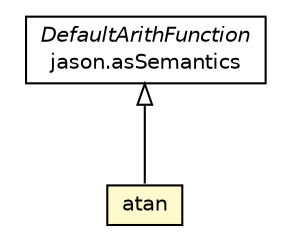 #!/usr/local/bin/dot
#
# Class diagram 
# Generated by UMLGraph version R5_6_6-1-g9240c4 (http://www.umlgraph.org/)
#

digraph G {
	edge [fontname="Helvetica",fontsize=10,labelfontname="Helvetica",labelfontsize=10];
	node [fontname="Helvetica",fontsize=10,shape=plaintext];
	nodesep=0.25;
	ranksep=0.5;
	// jason.asSemantics.DefaultArithFunction
	c55589 [label=<<table title="jason.asSemantics.DefaultArithFunction" border="0" cellborder="1" cellspacing="0" cellpadding="2" port="p" href="../asSemantics/DefaultArithFunction.html">
		<tr><td><table border="0" cellspacing="0" cellpadding="1">
<tr><td align="center" balign="center"><font face="Helvetica-Oblique"> DefaultArithFunction </font></td></tr>
<tr><td align="center" balign="center"> jason.asSemantics </td></tr>
		</table></td></tr>
		</table>>, URL="../asSemantics/DefaultArithFunction.html", fontname="Helvetica", fontcolor="black", fontsize=10.0];
	// jason.functions.atan
	c55680 [label=<<table title="jason.functions.atan" border="0" cellborder="1" cellspacing="0" cellpadding="2" port="p" bgcolor="lemonChiffon" href="./atan.html">
		<tr><td><table border="0" cellspacing="0" cellpadding="1">
<tr><td align="center" balign="center"> atan </td></tr>
		</table></td></tr>
		</table>>, URL="./atan.html", fontname="Helvetica", fontcolor="black", fontsize=10.0];
	//jason.functions.atan extends jason.asSemantics.DefaultArithFunction
	c55589:p -> c55680:p [dir=back,arrowtail=empty];
}

